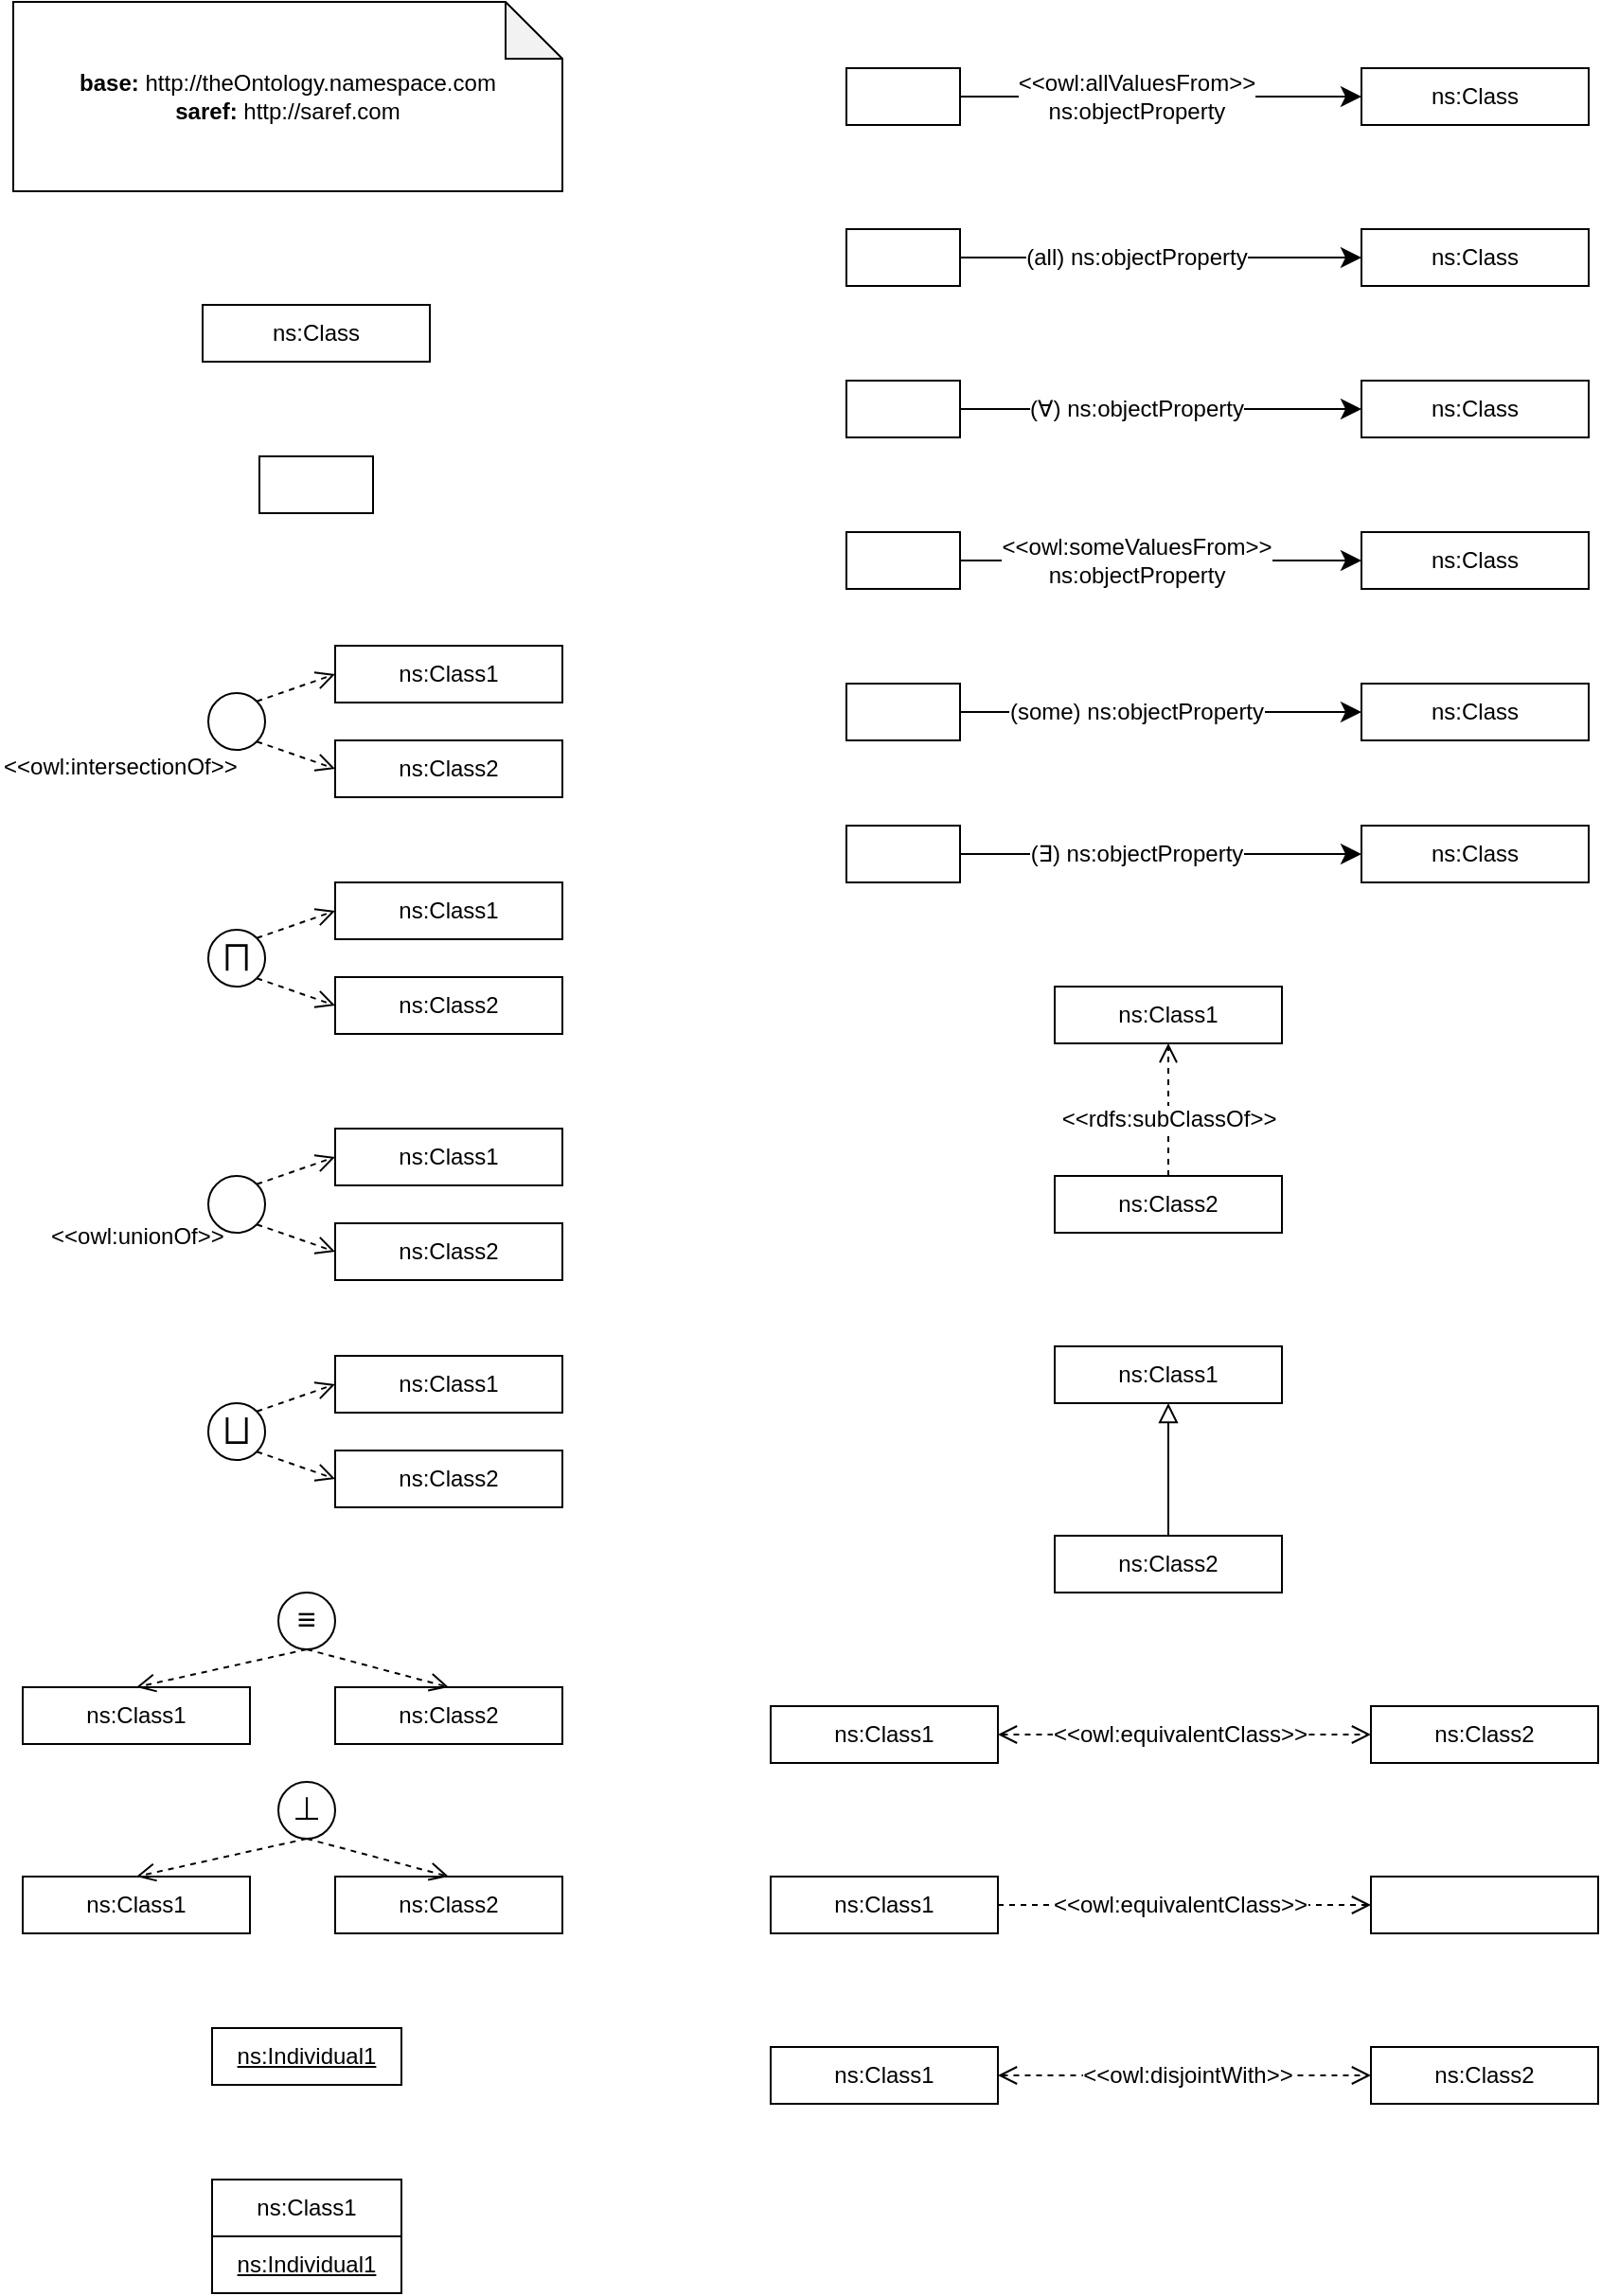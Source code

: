 <mxfile version="13.0.7" type="device"><diagram id="vLfYv7ldtUA15-8ShO6o" name="Page-1"><mxGraphModel dx="1426" dy="368" grid="1" gridSize="10" guides="1" tooltips="1" connect="1" arrows="1" fold="1" page="1" pageScale="1" pageWidth="827" pageHeight="1169" math="0" shadow="0"><root><mxCell id="0"/><mxCell id="1" parent="0"/><mxCell id="CpH8E8CzqwjmlPlX2AbG-1" value="&lt;div&gt;&lt;b&gt;base:&lt;/b&gt; http://theOntology.namespace.com&lt;/div&gt;&lt;div&gt;&lt;b&gt;saref:&lt;/b&gt; http://saref.com&lt;br&gt;&lt;/div&gt;" style="shape=note;whiteSpace=wrap;html=1;backgroundOutline=1;darkOpacity=0.05;" parent="1" vertex="1"><mxGeometry x="-740" y="40" width="290" height="100" as="geometry"/></mxCell><mxCell id="CpH8E8CzqwjmlPlX2AbG-3" value="" style="rounded=0;whiteSpace=wrap;html=1;snapToPoint=1;points=[[0.1,0],[0.2,0],[0.3,0],[0.4,0],[0.5,0],[0.6,0],[0.7,0],[0.8,0],[0.9,0],[0,0.1],[0,0.3],[0,0.5],[0,0.7],[0,0.9],[0.1,1],[0.2,1],[0.3,1],[0.4,1],[0.5,1],[0.6,1],[0.7,1],[0.8,1],[0.9,1],[1,0.1],[1,0.3],[1,0.5],[1,0.7],[1,0.9]];" parent="1" vertex="1"><mxGeometry x="-610" y="280" width="60" height="30" as="geometry"/></mxCell><mxCell id="RESOcm9XXwlTonsWA9ML-3" value="" style="ellipse;whiteSpace=wrap;html=1;aspect=fixed;" parent="1" vertex="1"><mxGeometry x="-637" y="405" width="30" height="30" as="geometry"/></mxCell><mxCell id="RESOcm9XXwlTonsWA9ML-4" value="ns:Class1" style="rounded=0;whiteSpace=wrap;html=1;snapToPoint=1;points=[[0.1,0],[0.2,0],[0.3,0],[0.4,0],[0.5,0],[0.6,0],[0.7,0],[0.8,0],[0.9,0],[0,0.1],[0,0.3],[0,0.5],[0,0.7],[0,0.9],[0.1,1],[0.2,1],[0.3,1],[0.4,1],[0.5,1],[0.6,1],[0.7,1],[0.8,1],[0.9,1],[1,0.1],[1,0.3],[1,0.5],[1,0.7],[1,0.9]];" parent="1" vertex="1"><mxGeometry x="-570" y="380" width="120" height="30" as="geometry"/></mxCell><mxCell id="RESOcm9XXwlTonsWA9ML-5" value="ns:Class2" style="rounded=0;whiteSpace=wrap;html=1;snapToPoint=1;points=[[0.1,0],[0.2,0],[0.3,0],[0.4,0],[0.5,0],[0.6,0],[0.7,0],[0.8,0],[0.9,0],[0,0.1],[0,0.3],[0,0.5],[0,0.7],[0,0.9],[0.1,1],[0.2,1],[0.3,1],[0.4,1],[0.5,1],[0.6,1],[0.7,1],[0.8,1],[0.9,1],[1,0.1],[1,0.3],[1,0.5],[1,0.7],[1,0.9]];" parent="1" vertex="1"><mxGeometry x="-570" y="430" width="120" height="30" as="geometry"/></mxCell><mxCell id="RESOcm9XXwlTonsWA9ML-6" value="" style="endArrow=open;html=1;fontColor=#000099;exitX=1;exitY=0;exitDx=0;exitDy=0;endFill=0;dashed=1;entryX=0;entryY=0.5;entryDx=0;entryDy=0;endSize=8;" parent="1" source="RESOcm9XXwlTonsWA9ML-3" target="RESOcm9XXwlTonsWA9ML-4" edge="1"><mxGeometry width="50" height="50" relative="1" as="geometry"><mxPoint x="-785" y="430" as="sourcePoint"/><mxPoint x="-627" y="430" as="targetPoint"/></mxGeometry></mxCell><mxCell id="RESOcm9XXwlTonsWA9ML-7" value="" style="endArrow=open;html=1;fontColor=#000099;exitX=1;exitY=1;exitDx=0;exitDy=0;endFill=0;dashed=1;entryX=0;entryY=0.5;entryDx=0;entryDy=0;endSize=8;" parent="1" source="RESOcm9XXwlTonsWA9ML-3" target="RESOcm9XXwlTonsWA9ML-5" edge="1"><mxGeometry width="50" height="50" relative="1" as="geometry"><mxPoint x="-601.393" y="419.393" as="sourcePoint"/><mxPoint x="-560" y="405" as="targetPoint"/></mxGeometry></mxCell><mxCell id="RESOcm9XXwlTonsWA9ML-8" value="&amp;lt;&amp;lt;owl:intersectionOf&amp;gt;&amp;gt;" style="text;whiteSpace=wrap;html=1;" parent="1" vertex="1"><mxGeometry x="-747" y="430" width="150" height="30" as="geometry"/></mxCell><mxCell id="RESOcm9XXwlTonsWA9ML-9" value="&lt;font style=&quot;font-size: 17px;&quot;&gt;⨅&lt;/font&gt;" style="ellipse;whiteSpace=wrap;html=1;aspect=fixed;fontSize=17;" parent="1" vertex="1"><mxGeometry x="-637" y="530" width="30" height="30" as="geometry"/></mxCell><mxCell id="RESOcm9XXwlTonsWA9ML-10" value="ns:Class1" style="rounded=0;whiteSpace=wrap;html=1;snapToPoint=1;points=[[0.1,0],[0.2,0],[0.3,0],[0.4,0],[0.5,0],[0.6,0],[0.7,0],[0.8,0],[0.9,0],[0,0.1],[0,0.3],[0,0.5],[0,0.7],[0,0.9],[0.1,1],[0.2,1],[0.3,1],[0.4,1],[0.5,1],[0.6,1],[0.7,1],[0.8,1],[0.9,1],[1,0.1],[1,0.3],[1,0.5],[1,0.7],[1,0.9]];" parent="1" vertex="1"><mxGeometry x="-570" y="505" width="120" height="30" as="geometry"/></mxCell><mxCell id="RESOcm9XXwlTonsWA9ML-11" value="ns:Class2" style="rounded=0;whiteSpace=wrap;html=1;snapToPoint=1;points=[[0.1,0],[0.2,0],[0.3,0],[0.4,0],[0.5,0],[0.6,0],[0.7,0],[0.8,0],[0.9,0],[0,0.1],[0,0.3],[0,0.5],[0,0.7],[0,0.9],[0.1,1],[0.2,1],[0.3,1],[0.4,1],[0.5,1],[0.6,1],[0.7,1],[0.8,1],[0.9,1],[1,0.1],[1,0.3],[1,0.5],[1,0.7],[1,0.9]];" parent="1" vertex="1"><mxGeometry x="-570" y="555" width="120" height="30" as="geometry"/></mxCell><mxCell id="RESOcm9XXwlTonsWA9ML-12" value="" style="endArrow=open;html=1;fontColor=#000099;exitX=1;exitY=0;exitDx=0;exitDy=0;endFill=0;dashed=1;entryX=0;entryY=0.5;entryDx=0;entryDy=0;endSize=8;" parent="1" source="RESOcm9XXwlTonsWA9ML-9" target="RESOcm9XXwlTonsWA9ML-10" edge="1"><mxGeometry width="50" height="50" relative="1" as="geometry"><mxPoint x="-785" y="555" as="sourcePoint"/><mxPoint x="-627" y="555" as="targetPoint"/></mxGeometry></mxCell><mxCell id="RESOcm9XXwlTonsWA9ML-13" value="" style="endArrow=open;html=1;fontColor=#000099;exitX=1;exitY=1;exitDx=0;exitDy=0;endFill=0;dashed=1;entryX=0;entryY=0.5;entryDx=0;entryDy=0;endSize=8;" parent="1" source="RESOcm9XXwlTonsWA9ML-9" target="RESOcm9XXwlTonsWA9ML-11" edge="1"><mxGeometry width="50" height="50" relative="1" as="geometry"><mxPoint x="-601.393" y="544.393" as="sourcePoint"/><mxPoint x="-560" y="530" as="targetPoint"/></mxGeometry></mxCell><mxCell id="RESOcm9XXwlTonsWA9ML-14" value="" style="ellipse;whiteSpace=wrap;html=1;aspect=fixed;" parent="1" vertex="1"><mxGeometry x="-637" y="660" width="30" height="30" as="geometry"/></mxCell><mxCell id="RESOcm9XXwlTonsWA9ML-15" value="ns:Class1" style="rounded=0;whiteSpace=wrap;html=1;snapToPoint=1;points=[[0.1,0],[0.2,0],[0.3,0],[0.4,0],[0.5,0],[0.6,0],[0.7,0],[0.8,0],[0.9,0],[0,0.1],[0,0.3],[0,0.5],[0,0.7],[0,0.9],[0.1,1],[0.2,1],[0.3,1],[0.4,1],[0.5,1],[0.6,1],[0.7,1],[0.8,1],[0.9,1],[1,0.1],[1,0.3],[1,0.5],[1,0.7],[1,0.9]];" parent="1" vertex="1"><mxGeometry x="-570" y="635" width="120" height="30" as="geometry"/></mxCell><mxCell id="RESOcm9XXwlTonsWA9ML-16" value="ns:Class2" style="rounded=0;whiteSpace=wrap;html=1;snapToPoint=1;points=[[0.1,0],[0.2,0],[0.3,0],[0.4,0],[0.5,0],[0.6,0],[0.7,0],[0.8,0],[0.9,0],[0,0.1],[0,0.3],[0,0.5],[0,0.7],[0,0.9],[0.1,1],[0.2,1],[0.3,1],[0.4,1],[0.5,1],[0.6,1],[0.7,1],[0.8,1],[0.9,1],[1,0.1],[1,0.3],[1,0.5],[1,0.7],[1,0.9]];" parent="1" vertex="1"><mxGeometry x="-570" y="685" width="120" height="30" as="geometry"/></mxCell><mxCell id="RESOcm9XXwlTonsWA9ML-17" value="" style="endArrow=open;html=1;fontColor=#000099;exitX=1;exitY=0;exitDx=0;exitDy=0;endFill=0;dashed=1;entryX=0;entryY=0.5;entryDx=0;entryDy=0;endSize=8;" parent="1" source="RESOcm9XXwlTonsWA9ML-14" target="RESOcm9XXwlTonsWA9ML-15" edge="1"><mxGeometry width="50" height="50" relative="1" as="geometry"><mxPoint x="-785" y="685" as="sourcePoint"/><mxPoint x="-627" y="685" as="targetPoint"/></mxGeometry></mxCell><mxCell id="RESOcm9XXwlTonsWA9ML-18" value="" style="endArrow=open;html=1;fontColor=#000099;exitX=1;exitY=1;exitDx=0;exitDy=0;endFill=0;dashed=1;entryX=0;entryY=0.5;entryDx=0;entryDy=0;endSize=8;" parent="1" source="RESOcm9XXwlTonsWA9ML-14" target="RESOcm9XXwlTonsWA9ML-16" edge="1"><mxGeometry width="50" height="50" relative="1" as="geometry"><mxPoint x="-601.393" y="674.393" as="sourcePoint"/><mxPoint x="-560" y="660" as="targetPoint"/></mxGeometry></mxCell><mxCell id="RESOcm9XXwlTonsWA9ML-19" value="&amp;lt;&amp;lt;owl:unionOf&amp;gt;&amp;gt;" style="text;whiteSpace=wrap;html=1;" parent="1" vertex="1"><mxGeometry x="-722" y="677.75" width="120" height="30" as="geometry"/></mxCell><mxCell id="RESOcm9XXwlTonsWA9ML-20" value="ns:Class" style="rounded=0;whiteSpace=wrap;html=1;snapToPoint=1;points=[[0.1,0],[0.2,0],[0.3,0],[0.4,0],[0.5,0],[0.6,0],[0.7,0],[0.8,0],[0.9,0],[0,0.1],[0,0.3],[0,0.5],[0,0.7],[0,0.9],[0.1,1],[0.2,1],[0.3,1],[0.4,1],[0.5,1],[0.6,1],[0.7,1],[0.8,1],[0.9,1],[1,0.1],[1,0.3],[1,0.5],[1,0.7],[1,0.9]];" parent="1" vertex="1"><mxGeometry x="-640" y="200" width="120" height="30" as="geometry"/></mxCell><mxCell id="RESOcm9XXwlTonsWA9ML-21" value="&lt;span class=&quot;st&quot;&gt;⨆&lt;/span&gt;" style="ellipse;whiteSpace=wrap;html=1;aspect=fixed;fontSize=17;" parent="1" vertex="1"><mxGeometry x="-637" y="780" width="30" height="30" as="geometry"/></mxCell><mxCell id="RESOcm9XXwlTonsWA9ML-22" value="ns:Class1" style="rounded=0;whiteSpace=wrap;html=1;snapToPoint=1;points=[[0.1,0],[0.2,0],[0.3,0],[0.4,0],[0.5,0],[0.6,0],[0.7,0],[0.8,0],[0.9,0],[0,0.1],[0,0.3],[0,0.5],[0,0.7],[0,0.9],[0.1,1],[0.2,1],[0.3,1],[0.4,1],[0.5,1],[0.6,1],[0.7,1],[0.8,1],[0.9,1],[1,0.1],[1,0.3],[1,0.5],[1,0.7],[1,0.9]];" parent="1" vertex="1"><mxGeometry x="-570" y="755" width="120" height="30" as="geometry"/></mxCell><mxCell id="RESOcm9XXwlTonsWA9ML-23" value="ns:Class2" style="rounded=0;whiteSpace=wrap;html=1;snapToPoint=1;points=[[0.1,0],[0.2,0],[0.3,0],[0.4,0],[0.5,0],[0.6,0],[0.7,0],[0.8,0],[0.9,0],[0,0.1],[0,0.3],[0,0.5],[0,0.7],[0,0.9],[0.1,1],[0.2,1],[0.3,1],[0.4,1],[0.5,1],[0.6,1],[0.7,1],[0.8,1],[0.9,1],[1,0.1],[1,0.3],[1,0.5],[1,0.7],[1,0.9]];" parent="1" vertex="1"><mxGeometry x="-570" y="805" width="120" height="30" as="geometry"/></mxCell><mxCell id="RESOcm9XXwlTonsWA9ML-24" value="" style="endArrow=open;html=1;fontColor=#000099;exitX=1;exitY=0;exitDx=0;exitDy=0;endFill=0;dashed=1;entryX=0;entryY=0.5;entryDx=0;entryDy=0;endSize=8;" parent="1" source="RESOcm9XXwlTonsWA9ML-21" target="RESOcm9XXwlTonsWA9ML-22" edge="1"><mxGeometry width="50" height="50" relative="1" as="geometry"><mxPoint x="-785" y="805" as="sourcePoint"/><mxPoint x="-627" y="805" as="targetPoint"/></mxGeometry></mxCell><mxCell id="RESOcm9XXwlTonsWA9ML-25" value="" style="endArrow=open;html=1;fontColor=#000099;exitX=1;exitY=1;exitDx=0;exitDy=0;endFill=0;dashed=1;entryX=0;entryY=0.5;entryDx=0;entryDy=0;endSize=8;" parent="1" source="RESOcm9XXwlTonsWA9ML-21" target="RESOcm9XXwlTonsWA9ML-23" edge="1"><mxGeometry width="50" height="50" relative="1" as="geometry"><mxPoint x="-601.393" y="794.393" as="sourcePoint"/><mxPoint x="-560" y="780" as="targetPoint"/></mxGeometry></mxCell><mxCell id="RESOcm9XXwlTonsWA9ML-26" value="≡" style="ellipse;whiteSpace=wrap;html=1;aspect=fixed;fontSize=17;" parent="1" vertex="1"><mxGeometry x="-600" y="880" width="30" height="30" as="geometry"/></mxCell><mxCell id="RESOcm9XXwlTonsWA9ML-27" value="ns:Class1" style="rounded=0;whiteSpace=wrap;html=1;snapToPoint=1;points=[[0.1,0],[0.2,0],[0.3,0],[0.4,0],[0.5,0],[0.6,0],[0.7,0],[0.8,0],[0.9,0],[0,0.1],[0,0.3],[0,0.5],[0,0.7],[0,0.9],[0.1,1],[0.2,1],[0.3,1],[0.4,1],[0.5,1],[0.6,1],[0.7,1],[0.8,1],[0.9,1],[1,0.1],[1,0.3],[1,0.5],[1,0.7],[1,0.9]];" parent="1" vertex="1"><mxGeometry x="-735" y="930" width="120" height="30" as="geometry"/></mxCell><mxCell id="RESOcm9XXwlTonsWA9ML-28" value="ns:Class2" style="rounded=0;whiteSpace=wrap;html=1;snapToPoint=1;points=[[0.1,0],[0.2,0],[0.3,0],[0.4,0],[0.5,0],[0.6,0],[0.7,0],[0.8,0],[0.9,0],[0,0.1],[0,0.3],[0,0.5],[0,0.7],[0,0.9],[0.1,1],[0.2,1],[0.3,1],[0.4,1],[0.5,1],[0.6,1],[0.7,1],[0.8,1],[0.9,1],[1,0.1],[1,0.3],[1,0.5],[1,0.7],[1,0.9]];" parent="1" vertex="1"><mxGeometry x="-570" y="930" width="120" height="30" as="geometry"/></mxCell><mxCell id="RESOcm9XXwlTonsWA9ML-29" value="" style="endArrow=open;html=1;fontColor=#000099;endFill=0;dashed=1;endSize=8;entryX=0.5;entryY=0;entryDx=0;entryDy=0;exitX=0.5;exitY=1;exitDx=0;exitDy=0;" parent="1" source="RESOcm9XXwlTonsWA9ML-26" target="RESOcm9XXwlTonsWA9ML-27" edge="1"><mxGeometry width="50" height="50" relative="1" as="geometry"><mxPoint x="-585" y="910.0" as="sourcePoint"/><mxPoint x="-735" y="920" as="targetPoint"/></mxGeometry></mxCell><mxCell id="RESOcm9XXwlTonsWA9ML-30" value="" style="endArrow=open;html=1;fontColor=#000099;endFill=0;dashed=1;entryX=0.5;entryY=0;entryDx=0;entryDy=0;endSize=8;exitX=0.5;exitY=1;exitDx=0;exitDy=0;" parent="1" source="RESOcm9XXwlTonsWA9ML-26" target="RESOcm9XXwlTonsWA9ML-28" edge="1"><mxGeometry width="50" height="50" relative="1" as="geometry"><mxPoint x="-530" y="906" as="sourcePoint"/><mxPoint x="-583" y="905" as="targetPoint"/></mxGeometry></mxCell><mxCell id="RESOcm9XXwlTonsWA9ML-31" value="⊥" style="ellipse;whiteSpace=wrap;html=1;aspect=fixed;fontSize=17;" parent="1" vertex="1"><mxGeometry x="-600" y="980" width="30" height="30" as="geometry"/></mxCell><mxCell id="RESOcm9XXwlTonsWA9ML-32" value="ns:Class1" style="rounded=0;whiteSpace=wrap;html=1;snapToPoint=1;points=[[0.1,0],[0.2,0],[0.3,0],[0.4,0],[0.5,0],[0.6,0],[0.7,0],[0.8,0],[0.9,0],[0,0.1],[0,0.3],[0,0.5],[0,0.7],[0,0.9],[0.1,1],[0.2,1],[0.3,1],[0.4,1],[0.5,1],[0.6,1],[0.7,1],[0.8,1],[0.9,1],[1,0.1],[1,0.3],[1,0.5],[1,0.7],[1,0.9]];" parent="1" vertex="1"><mxGeometry x="-735" y="1030" width="120" height="30" as="geometry"/></mxCell><mxCell id="RESOcm9XXwlTonsWA9ML-33" value="ns:Class2" style="rounded=0;whiteSpace=wrap;html=1;snapToPoint=1;points=[[0.1,0],[0.2,0],[0.3,0],[0.4,0],[0.5,0],[0.6,0],[0.7,0],[0.8,0],[0.9,0],[0,0.1],[0,0.3],[0,0.5],[0,0.7],[0,0.9],[0.1,1],[0.2,1],[0.3,1],[0.4,1],[0.5,1],[0.6,1],[0.7,1],[0.8,1],[0.9,1],[1,0.1],[1,0.3],[1,0.5],[1,0.7],[1,0.9]];" parent="1" vertex="1"><mxGeometry x="-570" y="1030" width="120" height="30" as="geometry"/></mxCell><mxCell id="RESOcm9XXwlTonsWA9ML-34" value="" style="endArrow=open;html=1;fontColor=#000099;endFill=0;dashed=1;endSize=8;entryX=0.5;entryY=0;entryDx=0;entryDy=0;exitX=0.5;exitY=1;exitDx=0;exitDy=0;" parent="1" source="RESOcm9XXwlTonsWA9ML-31" target="RESOcm9XXwlTonsWA9ML-32" edge="1"><mxGeometry width="50" height="50" relative="1" as="geometry"><mxPoint x="-585.0" y="1010" as="sourcePoint"/><mxPoint x="-735" y="1020" as="targetPoint"/></mxGeometry></mxCell><mxCell id="RESOcm9XXwlTonsWA9ML-35" value="" style="endArrow=open;html=1;fontColor=#000099;endFill=0;dashed=1;entryX=0.5;entryY=0;entryDx=0;entryDy=0;endSize=8;exitX=0.5;exitY=1;exitDx=0;exitDy=0;" parent="1" source="RESOcm9XXwlTonsWA9ML-31" target="RESOcm9XXwlTonsWA9ML-33" edge="1"><mxGeometry width="50" height="50" relative="1" as="geometry"><mxPoint x="-530" y="1006" as="sourcePoint"/><mxPoint x="-583" y="1005" as="targetPoint"/></mxGeometry></mxCell><mxCell id="CNnRpFoCZ1NMO9MdKtey-1" value="&lt;u&gt;ns:Individual1&lt;/u&gt;" style="rounded=0;whiteSpace=wrap;html=1;snapToPoint=1;points=[[0.1,0],[0.2,0],[0.3,0],[0.4,0],[0.5,0],[0.6,0],[0.7,0],[0.8,0],[0.9,0],[0,0.1],[0,0.3],[0,0.5],[0,0.7],[0,0.9],[0.1,1],[0.2,1],[0.3,1],[0.4,1],[0.5,1],[0.6,1],[0.7,1],[0.8,1],[0.9,1],[1,0.1],[1,0.3],[1,0.5],[1,0.7],[1,0.9]];" vertex="1" parent="1"><mxGeometry x="-635" y="1110" width="100" height="30" as="geometry"/></mxCell><mxCell id="CNnRpFoCZ1NMO9MdKtey-2" value="ns:Class1" style="rounded=0;whiteSpace=wrap;html=1;snapToPoint=1;points=[[0.1,0],[0.2,0],[0.3,0],[0.4,0],[0.5,0],[0.6,0],[0.7,0],[0.8,0],[0.9,0],[0,0.1],[0,0.3],[0,0.5],[0,0.7],[0,0.9],[0.1,1],[0.2,1],[0.3,1],[0.4,1],[0.5,1],[0.6,1],[0.7,1],[0.8,1],[0.9,1],[1,0.1],[1,0.3],[1,0.5],[1,0.7],[1,0.9]];" vertex="1" parent="1"><mxGeometry x="-635" y="1190" width="100" height="30" as="geometry"/></mxCell><mxCell id="CNnRpFoCZ1NMO9MdKtey-3" value="&lt;u&gt;ns:Individual1&lt;/u&gt;" style="rounded=0;whiteSpace=wrap;html=1;snapToPoint=1;points=[[0.1,0],[0.2,0],[0.3,0],[0.4,0],[0.5,0],[0.6,0],[0.7,0],[0.8,0],[0.9,0],[0,0.1],[0,0.3],[0,0.5],[0,0.7],[0,0.9],[0.1,1],[0.2,1],[0.3,1],[0.4,1],[0.5,1],[0.6,1],[0.7,1],[0.8,1],[0.9,1],[1,0.1],[1,0.3],[1,0.5],[1,0.7],[1,0.9]];" vertex="1" parent="1"><mxGeometry x="-635" y="1220" width="100" height="30" as="geometry"/></mxCell><mxCell id="CNnRpFoCZ1NMO9MdKtey-4" value="" style="rounded=0;whiteSpace=wrap;html=1;snapToPoint=1;points=[[0.1,0],[0.2,0],[0.3,0],[0.4,0],[0.5,0],[0.6,0],[0.7,0],[0.8,0],[0.9,0],[0,0.1],[0,0.3],[0,0.5],[0,0.7],[0,0.9],[0.1,1],[0.2,1],[0.3,1],[0.4,1],[0.5,1],[0.6,1],[0.7,1],[0.8,1],[0.9,1],[1,0.1],[1,0.3],[1,0.5],[1,0.7],[1,0.9]];" vertex="1" parent="1"><mxGeometry x="-300" y="75" width="60" height="30" as="geometry"/></mxCell><mxCell id="CNnRpFoCZ1NMO9MdKtey-5" value="ns:Class" style="rounded=0;whiteSpace=wrap;html=1;snapToPoint=1;points=[[0.1,0],[0.2,0],[0.3,0],[0.4,0],[0.5,0],[0.6,0],[0.7,0],[0.8,0],[0.9,0],[0,0.1],[0,0.3],[0,0.5],[0,0.7],[0,0.9],[0.1,1],[0.2,1],[0.3,1],[0.4,1],[0.5,1],[0.6,1],[0.7,1],[0.8,1],[0.9,1],[1,0.1],[1,0.3],[1,0.5],[1,0.7],[1,0.9]];" vertex="1" parent="1"><mxGeometry x="-28" y="75" width="120" height="30" as="geometry"/></mxCell><mxCell id="CNnRpFoCZ1NMO9MdKtey-6" value="" style="endArrow=classic;html=1;exitX=1;exitY=0.5;exitDx=0;exitDy=0;entryX=0;entryY=0.5;entryDx=0;entryDy=0;endSize=8;" edge="1" parent="1" source="CNnRpFoCZ1NMO9MdKtey-4" target="CNnRpFoCZ1NMO9MdKtey-5"><mxGeometry width="50" height="50" relative="1" as="geometry"><mxPoint x="-105" y="305" as="sourcePoint"/><mxPoint x="-55" y="255" as="targetPoint"/></mxGeometry></mxCell><mxCell id="CNnRpFoCZ1NMO9MdKtey-7" value="&lt;div&gt;&lt;div&gt;&amp;lt;&amp;lt;owl:allValuesFrom&amp;gt;&amp;gt;&lt;/div&gt;ns:objectProperty&lt;/div&gt;" style="text;html=1;align=center;verticalAlign=middle;resizable=0;points=[];labelBackgroundColor=#ffffff;" vertex="1" connectable="0" parent="CNnRpFoCZ1NMO9MdKtey-6"><mxGeometry x="-0.127" relative="1" as="geometry"><mxPoint as="offset"/></mxGeometry></mxCell><mxCell id="CNnRpFoCZ1NMO9MdKtey-8" value="" style="rounded=0;whiteSpace=wrap;html=1;snapToPoint=1;points=[[0.1,0],[0.2,0],[0.3,0],[0.4,0],[0.5,0],[0.6,0],[0.7,0],[0.8,0],[0.9,0],[0,0.1],[0,0.3],[0,0.5],[0,0.7],[0,0.9],[0.1,1],[0.2,1],[0.3,1],[0.4,1],[0.5,1],[0.6,1],[0.7,1],[0.8,1],[0.9,1],[1,0.1],[1,0.3],[1,0.5],[1,0.7],[1,0.9]];" vertex="1" parent="1"><mxGeometry x="-300" y="160" width="60" height="30" as="geometry"/></mxCell><mxCell id="CNnRpFoCZ1NMO9MdKtey-9" value="ns:Class" style="rounded=0;whiteSpace=wrap;html=1;snapToPoint=1;points=[[0.1,0],[0.2,0],[0.3,0],[0.4,0],[0.5,0],[0.6,0],[0.7,0],[0.8,0],[0.9,0],[0,0.1],[0,0.3],[0,0.5],[0,0.7],[0,0.9],[0.1,1],[0.2,1],[0.3,1],[0.4,1],[0.5,1],[0.6,1],[0.7,1],[0.8,1],[0.9,1],[1,0.1],[1,0.3],[1,0.5],[1,0.7],[1,0.9]];" vertex="1" parent="1"><mxGeometry x="-28" y="160" width="120" height="30" as="geometry"/></mxCell><mxCell id="CNnRpFoCZ1NMO9MdKtey-10" value="" style="endArrow=classic;html=1;exitX=1;exitY=0.5;exitDx=0;exitDy=0;endSize=8;entryX=0;entryY=0.5;entryDx=0;entryDy=0;" edge="1" parent="1" source="CNnRpFoCZ1NMO9MdKtey-8" target="CNnRpFoCZ1NMO9MdKtey-9"><mxGeometry width="50" height="50" relative="1" as="geometry"><mxPoint x="-105" y="390" as="sourcePoint"/><mxPoint x="-45" y="180" as="targetPoint"/></mxGeometry></mxCell><mxCell id="CNnRpFoCZ1NMO9MdKtey-11" value="(all) ns:objectProperty" style="text;html=1;align=center;verticalAlign=middle;resizable=0;points=[];labelBackgroundColor=#ffffff;" vertex="1" connectable="0" parent="CNnRpFoCZ1NMO9MdKtey-10"><mxGeometry x="-0.127" relative="1" as="geometry"><mxPoint as="offset"/></mxGeometry></mxCell><mxCell id="CNnRpFoCZ1NMO9MdKtey-12" value="" style="rounded=0;whiteSpace=wrap;html=1;snapToPoint=1;points=[[0.1,0],[0.2,0],[0.3,0],[0.4,0],[0.5,0],[0.6,0],[0.7,0],[0.8,0],[0.9,0],[0,0.1],[0,0.3],[0,0.5],[0,0.7],[0,0.9],[0.1,1],[0.2,1],[0.3,1],[0.4,1],[0.5,1],[0.6,1],[0.7,1],[0.8,1],[0.9,1],[1,0.1],[1,0.3],[1,0.5],[1,0.7],[1,0.9]];" vertex="1" parent="1"><mxGeometry x="-300" y="240" width="60" height="30" as="geometry"/></mxCell><mxCell id="CNnRpFoCZ1NMO9MdKtey-13" value="ns:Class" style="rounded=0;whiteSpace=wrap;html=1;snapToPoint=1;points=[[0.1,0],[0.2,0],[0.3,0],[0.4,0],[0.5,0],[0.6,0],[0.7,0],[0.8,0],[0.9,0],[0,0.1],[0,0.3],[0,0.5],[0,0.7],[0,0.9],[0.1,1],[0.2,1],[0.3,1],[0.4,1],[0.5,1],[0.6,1],[0.7,1],[0.8,1],[0.9,1],[1,0.1],[1,0.3],[1,0.5],[1,0.7],[1,0.9]];" vertex="1" parent="1"><mxGeometry x="-28" y="240" width="120" height="30" as="geometry"/></mxCell><mxCell id="CNnRpFoCZ1NMO9MdKtey-14" value="" style="endArrow=classic;html=1;exitX=1;exitY=0.5;exitDx=0;exitDy=0;entryX=0;entryY=0.5;entryDx=0;entryDy=0;endSize=8;" edge="1" parent="1" source="CNnRpFoCZ1NMO9MdKtey-12" target="CNnRpFoCZ1NMO9MdKtey-13"><mxGeometry width="50" height="50" relative="1" as="geometry"><mxPoint x="-105" y="470" as="sourcePoint"/><mxPoint x="-55" y="420" as="targetPoint"/></mxGeometry></mxCell><mxCell id="CNnRpFoCZ1NMO9MdKtey-15" value="&lt;div&gt;(&lt;span class=&quot;ILfuVd NA6bn&quot;&gt;&lt;span class=&quot;e24Kjd&quot;&gt;∀&lt;/span&gt;&lt;/span&gt;) ns:objectProperty&lt;/div&gt;" style="text;html=1;align=center;verticalAlign=middle;resizable=0;points=[];labelBackgroundColor=#ffffff;" vertex="1" connectable="0" parent="CNnRpFoCZ1NMO9MdKtey-14"><mxGeometry x="-0.127" relative="1" as="geometry"><mxPoint as="offset"/></mxGeometry></mxCell><mxCell id="CNnRpFoCZ1NMO9MdKtey-16" value="" style="rounded=0;whiteSpace=wrap;html=1;snapToPoint=1;points=[[0.1,0],[0.2,0],[0.3,0],[0.4,0],[0.5,0],[0.6,0],[0.7,0],[0.8,0],[0.9,0],[0,0.1],[0,0.3],[0,0.5],[0,0.7],[0,0.9],[0.1,1],[0.2,1],[0.3,1],[0.4,1],[0.5,1],[0.6,1],[0.7,1],[0.8,1],[0.9,1],[1,0.1],[1,0.3],[1,0.5],[1,0.7],[1,0.9]];" vertex="1" parent="1"><mxGeometry x="-300" y="320" width="60" height="30" as="geometry"/></mxCell><mxCell id="CNnRpFoCZ1NMO9MdKtey-17" value="ns:Class" style="rounded=0;whiteSpace=wrap;html=1;snapToPoint=1;points=[[0.1,0],[0.2,0],[0.3,0],[0.4,0],[0.5,0],[0.6,0],[0.7,0],[0.8,0],[0.9,0],[0,0.1],[0,0.3],[0,0.5],[0,0.7],[0,0.9],[0.1,1],[0.2,1],[0.3,1],[0.4,1],[0.5,1],[0.6,1],[0.7,1],[0.8,1],[0.9,1],[1,0.1],[1,0.3],[1,0.5],[1,0.7],[1,0.9]];" vertex="1" parent="1"><mxGeometry x="-28" y="320" width="120" height="30" as="geometry"/></mxCell><mxCell id="CNnRpFoCZ1NMO9MdKtey-18" value="" style="endArrow=classic;html=1;exitX=1;exitY=0.5;exitDx=0;exitDy=0;entryX=0;entryY=0.5;entryDx=0;entryDy=0;endSize=8;" edge="1" parent="1" source="CNnRpFoCZ1NMO9MdKtey-16" target="CNnRpFoCZ1NMO9MdKtey-17"><mxGeometry width="50" height="50" relative="1" as="geometry"><mxPoint x="-105" y="550" as="sourcePoint"/><mxPoint x="-55" y="500" as="targetPoint"/></mxGeometry></mxCell><mxCell id="CNnRpFoCZ1NMO9MdKtey-19" value="&lt;div&gt;&lt;div&gt;&amp;lt;&amp;lt;owl:someValuesFrom&amp;gt;&amp;gt;&lt;/div&gt;ns:objectProperty&lt;/div&gt;" style="text;html=1;align=center;verticalAlign=middle;resizable=0;points=[];labelBackgroundColor=#ffffff;" vertex="1" connectable="0" parent="CNnRpFoCZ1NMO9MdKtey-18"><mxGeometry x="-0.127" relative="1" as="geometry"><mxPoint as="offset"/></mxGeometry></mxCell><mxCell id="CNnRpFoCZ1NMO9MdKtey-20" value="" style="rounded=0;whiteSpace=wrap;html=1;snapToPoint=1;points=[[0.1,0],[0.2,0],[0.3,0],[0.4,0],[0.5,0],[0.6,0],[0.7,0],[0.8,0],[0.9,0],[0,0.1],[0,0.3],[0,0.5],[0,0.7],[0,0.9],[0.1,1],[0.2,1],[0.3,1],[0.4,1],[0.5,1],[0.6,1],[0.7,1],[0.8,1],[0.9,1],[1,0.1],[1,0.3],[1,0.5],[1,0.7],[1,0.9]];" vertex="1" parent="1"><mxGeometry x="-300" y="400" width="60" height="30" as="geometry"/></mxCell><mxCell id="CNnRpFoCZ1NMO9MdKtey-21" value="ns:Class" style="rounded=0;whiteSpace=wrap;html=1;snapToPoint=1;points=[[0.1,0],[0.2,0],[0.3,0],[0.4,0],[0.5,0],[0.6,0],[0.7,0],[0.8,0],[0.9,0],[0,0.1],[0,0.3],[0,0.5],[0,0.7],[0,0.9],[0.1,1],[0.2,1],[0.3,1],[0.4,1],[0.5,1],[0.6,1],[0.7,1],[0.8,1],[0.9,1],[1,0.1],[1,0.3],[1,0.5],[1,0.7],[1,0.9]];" vertex="1" parent="1"><mxGeometry x="-28" y="400" width="120" height="30" as="geometry"/></mxCell><mxCell id="CNnRpFoCZ1NMO9MdKtey-22" value="" style="endArrow=classic;html=1;exitX=1;exitY=0.5;exitDx=0;exitDy=0;entryX=0;entryY=0.5;entryDx=0;entryDy=0;endSize=8;" edge="1" parent="1" source="CNnRpFoCZ1NMO9MdKtey-20" target="CNnRpFoCZ1NMO9MdKtey-21"><mxGeometry width="50" height="50" relative="1" as="geometry"><mxPoint x="-105" y="630" as="sourcePoint"/><mxPoint x="-55" y="580" as="targetPoint"/></mxGeometry></mxCell><mxCell id="CNnRpFoCZ1NMO9MdKtey-23" value="(some) ns:objectProperty" style="text;html=1;align=center;verticalAlign=middle;resizable=0;points=[];labelBackgroundColor=#ffffff;" vertex="1" connectable="0" parent="CNnRpFoCZ1NMO9MdKtey-22"><mxGeometry x="-0.127" relative="1" as="geometry"><mxPoint as="offset"/></mxGeometry></mxCell><mxCell id="CNnRpFoCZ1NMO9MdKtey-24" value="" style="rounded=0;whiteSpace=wrap;html=1;snapToPoint=1;points=[[0.1,0],[0.2,0],[0.3,0],[0.4,0],[0.5,0],[0.6,0],[0.7,0],[0.8,0],[0.9,0],[0,0.1],[0,0.3],[0,0.5],[0,0.7],[0,0.9],[0.1,1],[0.2,1],[0.3,1],[0.4,1],[0.5,1],[0.6,1],[0.7,1],[0.8,1],[0.9,1],[1,0.1],[1,0.3],[1,0.5],[1,0.7],[1,0.9]];" vertex="1" parent="1"><mxGeometry x="-300" y="475" width="60" height="30" as="geometry"/></mxCell><mxCell id="CNnRpFoCZ1NMO9MdKtey-25" value="ns:Class" style="rounded=0;whiteSpace=wrap;html=1;snapToPoint=1;points=[[0.1,0],[0.2,0],[0.3,0],[0.4,0],[0.5,0],[0.6,0],[0.7,0],[0.8,0],[0.9,0],[0,0.1],[0,0.3],[0,0.5],[0,0.7],[0,0.9],[0.1,1],[0.2,1],[0.3,1],[0.4,1],[0.5,1],[0.6,1],[0.7,1],[0.8,1],[0.9,1],[1,0.1],[1,0.3],[1,0.5],[1,0.7],[1,0.9]];" vertex="1" parent="1"><mxGeometry x="-28" y="475" width="120" height="30" as="geometry"/></mxCell><mxCell id="CNnRpFoCZ1NMO9MdKtey-26" value="" style="endArrow=classic;html=1;exitX=1;exitY=0.5;exitDx=0;exitDy=0;entryX=0;entryY=0.5;entryDx=0;entryDy=0;endSize=8;" edge="1" parent="1" source="CNnRpFoCZ1NMO9MdKtey-24" target="CNnRpFoCZ1NMO9MdKtey-25"><mxGeometry width="50" height="50" relative="1" as="geometry"><mxPoint x="-105" y="705" as="sourcePoint"/><mxPoint x="-55" y="655" as="targetPoint"/></mxGeometry></mxCell><mxCell id="CNnRpFoCZ1NMO9MdKtey-27" value="&lt;div&gt;(&lt;span class=&quot;ILfuVd NA6bn&quot;&gt;&lt;span class=&quot;e24Kjd&quot;&gt;∃&lt;/span&gt;&lt;/span&gt;) ns:objectProperty&lt;/div&gt;" style="text;html=1;align=center;verticalAlign=middle;resizable=0;points=[];labelBackgroundColor=#ffffff;" vertex="1" connectable="0" parent="CNnRpFoCZ1NMO9MdKtey-26"><mxGeometry x="-0.127" relative="1" as="geometry"><mxPoint as="offset"/></mxGeometry></mxCell><mxCell id="CNnRpFoCZ1NMO9MdKtey-28" value="" style="endArrow=open;html=1;fontColor=#000099;exitX=0.5;exitY=0;exitDx=0;exitDy=0;endFill=0;dashed=1;entryX=0.5;entryY=1;entryDx=0;entryDy=0;endSize=8;" edge="1" parent="1" source="CNnRpFoCZ1NMO9MdKtey-31" target="CNnRpFoCZ1NMO9MdKtey-30"><mxGeometry width="50" height="50" relative="1" as="geometry"><mxPoint x="-415" y="600" as="sourcePoint"/><mxPoint x="-257.0" y="600" as="targetPoint"/></mxGeometry></mxCell><mxCell id="CNnRpFoCZ1NMO9MdKtey-29" value="&amp;lt;&amp;lt;rdfs:subClassOf&amp;gt;&amp;gt;" style="text;html=1;align=center;verticalAlign=middle;resizable=0;points=[];fontColor=#000000;labelBackgroundColor=#ffffff;" vertex="1" connectable="0" parent="CNnRpFoCZ1NMO9MdKtey-28"><mxGeometry x="-0.328" relative="1" as="geometry"><mxPoint y="-7.14" as="offset"/></mxGeometry></mxCell><mxCell id="CNnRpFoCZ1NMO9MdKtey-30" value="ns:Class1" style="rounded=0;whiteSpace=wrap;html=1;snapToPoint=1;points=[[0.1,0],[0.2,0],[0.3,0],[0.4,0],[0.5,0],[0.6,0],[0.7,0],[0.8,0],[0.9,0],[0,0.1],[0,0.3],[0,0.5],[0,0.7],[0,0.9],[0.1,1],[0.2,1],[0.3,1],[0.4,1],[0.5,1],[0.6,1],[0.7,1],[0.8,1],[0.9,1],[1,0.1],[1,0.3],[1,0.5],[1,0.7],[1,0.9]];" vertex="1" parent="1"><mxGeometry x="-190" y="560" width="120" height="30" as="geometry"/></mxCell><mxCell id="CNnRpFoCZ1NMO9MdKtey-31" value="ns:Class2" style="rounded=0;whiteSpace=wrap;html=1;snapToPoint=1;points=[[0.1,0],[0.2,0],[0.3,0],[0.4,0],[0.5,0],[0.6,0],[0.7,0],[0.8,0],[0.9,0],[0,0.1],[0,0.3],[0,0.5],[0,0.7],[0,0.9],[0.1,1],[0.2,1],[0.3,1],[0.4,1],[0.5,1],[0.6,1],[0.7,1],[0.8,1],[0.9,1],[1,0.1],[1,0.3],[1,0.5],[1,0.7],[1,0.9]];" vertex="1" parent="1"><mxGeometry x="-190" y="660" width="120" height="30" as="geometry"/></mxCell><mxCell id="CNnRpFoCZ1NMO9MdKtey-32" value="" style="endArrow=block;html=1;fontColor=#000099;exitX=0.5;exitY=0;exitDx=0;exitDy=0;endFill=0;entryX=0.5;entryY=1;entryDx=0;entryDy=0;endSize=8;" edge="1" parent="1" source="CNnRpFoCZ1NMO9MdKtey-34" target="CNnRpFoCZ1NMO9MdKtey-33"><mxGeometry width="50" height="50" relative="1" as="geometry"><mxPoint x="-415" y="790" as="sourcePoint"/><mxPoint x="-257.0" y="790" as="targetPoint"/></mxGeometry></mxCell><mxCell id="CNnRpFoCZ1NMO9MdKtey-33" value="ns:Class1" style="rounded=0;whiteSpace=wrap;html=1;snapToPoint=1;points=[[0.1,0],[0.2,0],[0.3,0],[0.4,0],[0.5,0],[0.6,0],[0.7,0],[0.8,0],[0.9,0],[0,0.1],[0,0.3],[0,0.5],[0,0.7],[0,0.9],[0.1,1],[0.2,1],[0.3,1],[0.4,1],[0.5,1],[0.6,1],[0.7,1],[0.8,1],[0.9,1],[1,0.1],[1,0.3],[1,0.5],[1,0.7],[1,0.9]];" vertex="1" parent="1"><mxGeometry x="-190" y="750" width="120" height="30" as="geometry"/></mxCell><mxCell id="CNnRpFoCZ1NMO9MdKtey-34" value="ns:Class2" style="rounded=0;whiteSpace=wrap;html=1;snapToPoint=1;points=[[0.1,0],[0.2,0],[0.3,0],[0.4,0],[0.5,0],[0.6,0],[0.7,0],[0.8,0],[0.9,0],[0,0.1],[0,0.3],[0,0.5],[0,0.7],[0,0.9],[0.1,1],[0.2,1],[0.3,1],[0.4,1],[0.5,1],[0.6,1],[0.7,1],[0.8,1],[0.9,1],[1,0.1],[1,0.3],[1,0.5],[1,0.7],[1,0.9]];" vertex="1" parent="1"><mxGeometry x="-190" y="850" width="120" height="30" as="geometry"/></mxCell><mxCell id="CNnRpFoCZ1NMO9MdKtey-35" value="" style="endArrow=open;html=1;fontColor=#000099;exitX=1;exitY=0.5;exitDx=0;exitDy=0;endFill=0;dashed=1;entryX=0;entryY=0.5;entryDx=0;entryDy=0;endSize=8;startArrow=open;startFill=0;startSize=8;" edge="1" parent="1" source="CNnRpFoCZ1NMO9MdKtey-38" target="CNnRpFoCZ1NMO9MdKtey-37"><mxGeometry width="50" height="50" relative="1" as="geometry"><mxPoint x="-275" y="1005" as="sourcePoint"/><mxPoint x="-110.0" y="1018.0" as="targetPoint"/></mxGeometry></mxCell><mxCell id="CNnRpFoCZ1NMO9MdKtey-36" value="&amp;lt;&amp;lt;owl:equivalentClass&amp;gt;&amp;gt;" style="text;html=1;align=center;verticalAlign=middle;resizable=0;points=[];fontColor=#000000;labelBackgroundColor=#ffffff;" vertex="1" connectable="0" parent="CNnRpFoCZ1NMO9MdKtey-35"><mxGeometry x="-0.328" relative="1" as="geometry"><mxPoint x="29.29" as="offset"/></mxGeometry></mxCell><mxCell id="CNnRpFoCZ1NMO9MdKtey-37" value="ns:Class2" style="rounded=0;whiteSpace=wrap;html=1;snapToPoint=1;points=[[0.1,0],[0.2,0],[0.3,0],[0.4,0],[0.5,0],[0.6,0],[0.7,0],[0.8,0],[0.9,0],[0,0.1],[0,0.3],[0,0.5],[0,0.7],[0,0.9],[0.1,1],[0.2,1],[0.3,1],[0.4,1],[0.5,1],[0.6,1],[0.7,1],[0.8,1],[0.9,1],[1,0.1],[1,0.3],[1,0.5],[1,0.7],[1,0.9]];" vertex="1" parent="1"><mxGeometry x="-23" y="940" width="120" height="30" as="geometry"/></mxCell><mxCell id="CNnRpFoCZ1NMO9MdKtey-38" value="ns:Class1" style="rounded=0;whiteSpace=wrap;html=1;snapToPoint=1;points=[[0.1,0],[0.2,0],[0.3,0],[0.4,0],[0.5,0],[0.6,0],[0.7,0],[0.8,0],[0.9,0],[0,0.1],[0,0.3],[0,0.5],[0,0.7],[0,0.9],[0.1,1],[0.2,1],[0.3,1],[0.4,1],[0.5,1],[0.6,1],[0.7,1],[0.8,1],[0.9,1],[1,0.1],[1,0.3],[1,0.5],[1,0.7],[1,0.9]];" vertex="1" parent="1"><mxGeometry x="-340" y="940" width="120" height="30" as="geometry"/></mxCell><mxCell id="CNnRpFoCZ1NMO9MdKtey-39" value="" style="rounded=0;whiteSpace=wrap;html=1;snapToPoint=1;points=[[0.1,0],[0.2,0],[0.3,0],[0.4,0],[0.5,0],[0.6,0],[0.7,0],[0.8,0],[0.9,0],[0,0.1],[0,0.3],[0,0.5],[0,0.7],[0,0.9],[0.1,1],[0.2,1],[0.3,1],[0.4,1],[0.5,1],[0.6,1],[0.7,1],[0.8,1],[0.9,1],[1,0.1],[1,0.3],[1,0.5],[1,0.7],[1,0.9]];" vertex="1" parent="1"><mxGeometry x="-23" y="1030" width="120" height="30" as="geometry"/></mxCell><mxCell id="CNnRpFoCZ1NMO9MdKtey-40" value="ns:Class1" style="rounded=0;whiteSpace=wrap;html=1;snapToPoint=1;points=[[0.1,0],[0.2,0],[0.3,0],[0.4,0],[0.5,0],[0.6,0],[0.7,0],[0.8,0],[0.9,0],[0,0.1],[0,0.3],[0,0.5],[0,0.7],[0,0.9],[0.1,1],[0.2,1],[0.3,1],[0.4,1],[0.5,1],[0.6,1],[0.7,1],[0.8,1],[0.9,1],[1,0.1],[1,0.3],[1,0.5],[1,0.7],[1,0.9]];" vertex="1" parent="1"><mxGeometry x="-340" y="1030" width="120" height="30" as="geometry"/></mxCell><mxCell id="CNnRpFoCZ1NMO9MdKtey-41" value="" style="endArrow=open;html=1;fontColor=#000099;exitX=1;exitY=0.5;exitDx=0;exitDy=0;endFill=0;dashed=1;entryX=0;entryY=0.5;entryDx=0;entryDy=0;endSize=8;startArrow=none;startFill=0;startSize=8;" edge="1" parent="1" source="CNnRpFoCZ1NMO9MdKtey-40" target="CNnRpFoCZ1NMO9MdKtey-39"><mxGeometry width="50" height="50" relative="1" as="geometry"><mxPoint x="-203" y="896.0" as="sourcePoint"/><mxPoint x="-6" y="896.0" as="targetPoint"/></mxGeometry></mxCell><mxCell id="CNnRpFoCZ1NMO9MdKtey-42" value="&amp;lt;&amp;lt;owl:equivalentClass&amp;gt;&amp;gt;" style="text;html=1;align=center;verticalAlign=middle;resizable=0;points=[];fontColor=#000000;labelBackgroundColor=#ffffff;" vertex="1" connectable="0" parent="CNnRpFoCZ1NMO9MdKtey-41"><mxGeometry x="-0.328" relative="1" as="geometry"><mxPoint x="29.29" as="offset"/></mxGeometry></mxCell><mxCell id="CNnRpFoCZ1NMO9MdKtey-43" value="" style="endArrow=open;html=1;fontColor=#000099;exitX=1;exitY=0.5;exitDx=0;exitDy=0;endFill=0;dashed=1;entryX=0;entryY=0.5;entryDx=0;entryDy=0;endSize=8;startArrow=open;startFill=0;startSize=8;" edge="1" parent="1" source="CNnRpFoCZ1NMO9MdKtey-46" target="CNnRpFoCZ1NMO9MdKtey-45"><mxGeometry width="50" height="50" relative="1" as="geometry"><mxPoint x="-275" y="1185" as="sourcePoint"/><mxPoint x="-110.0" y="1198.0" as="targetPoint"/></mxGeometry></mxCell><mxCell id="CNnRpFoCZ1NMO9MdKtey-44" value="&amp;lt;&amp;lt;owl:disjointWith&amp;gt;&amp;gt;" style="text;html=1;align=center;verticalAlign=middle;resizable=0;points=[];fontColor=#000000;labelBackgroundColor=#ffffff;" vertex="1" connectable="0" parent="CNnRpFoCZ1NMO9MdKtey-43"><mxGeometry x="-0.328" relative="1" as="geometry"><mxPoint x="34.17" as="offset"/></mxGeometry></mxCell><mxCell id="CNnRpFoCZ1NMO9MdKtey-45" value="ns:Class2" style="rounded=0;whiteSpace=wrap;html=1;snapToPoint=1;points=[[0.1,0],[0.2,0],[0.3,0],[0.4,0],[0.5,0],[0.6,0],[0.7,0],[0.8,0],[0.9,0],[0,0.1],[0,0.3],[0,0.5],[0,0.7],[0,0.9],[0.1,1],[0.2,1],[0.3,1],[0.4,1],[0.5,1],[0.6,1],[0.7,1],[0.8,1],[0.9,1],[1,0.1],[1,0.3],[1,0.5],[1,0.7],[1,0.9]];" vertex="1" parent="1"><mxGeometry x="-23" y="1120" width="120" height="30" as="geometry"/></mxCell><mxCell id="CNnRpFoCZ1NMO9MdKtey-46" value="ns:Class1" style="rounded=0;whiteSpace=wrap;html=1;snapToPoint=1;points=[[0.1,0],[0.2,0],[0.3,0],[0.4,0],[0.5,0],[0.6,0],[0.7,0],[0.8,0],[0.9,0],[0,0.1],[0,0.3],[0,0.5],[0,0.7],[0,0.9],[0.1,1],[0.2,1],[0.3,1],[0.4,1],[0.5,1],[0.6,1],[0.7,1],[0.8,1],[0.9,1],[1,0.1],[1,0.3],[1,0.5],[1,0.7],[1,0.9]];" vertex="1" parent="1"><mxGeometry x="-340" y="1120" width="120" height="30" as="geometry"/></mxCell></root></mxGraphModel></diagram></mxfile>